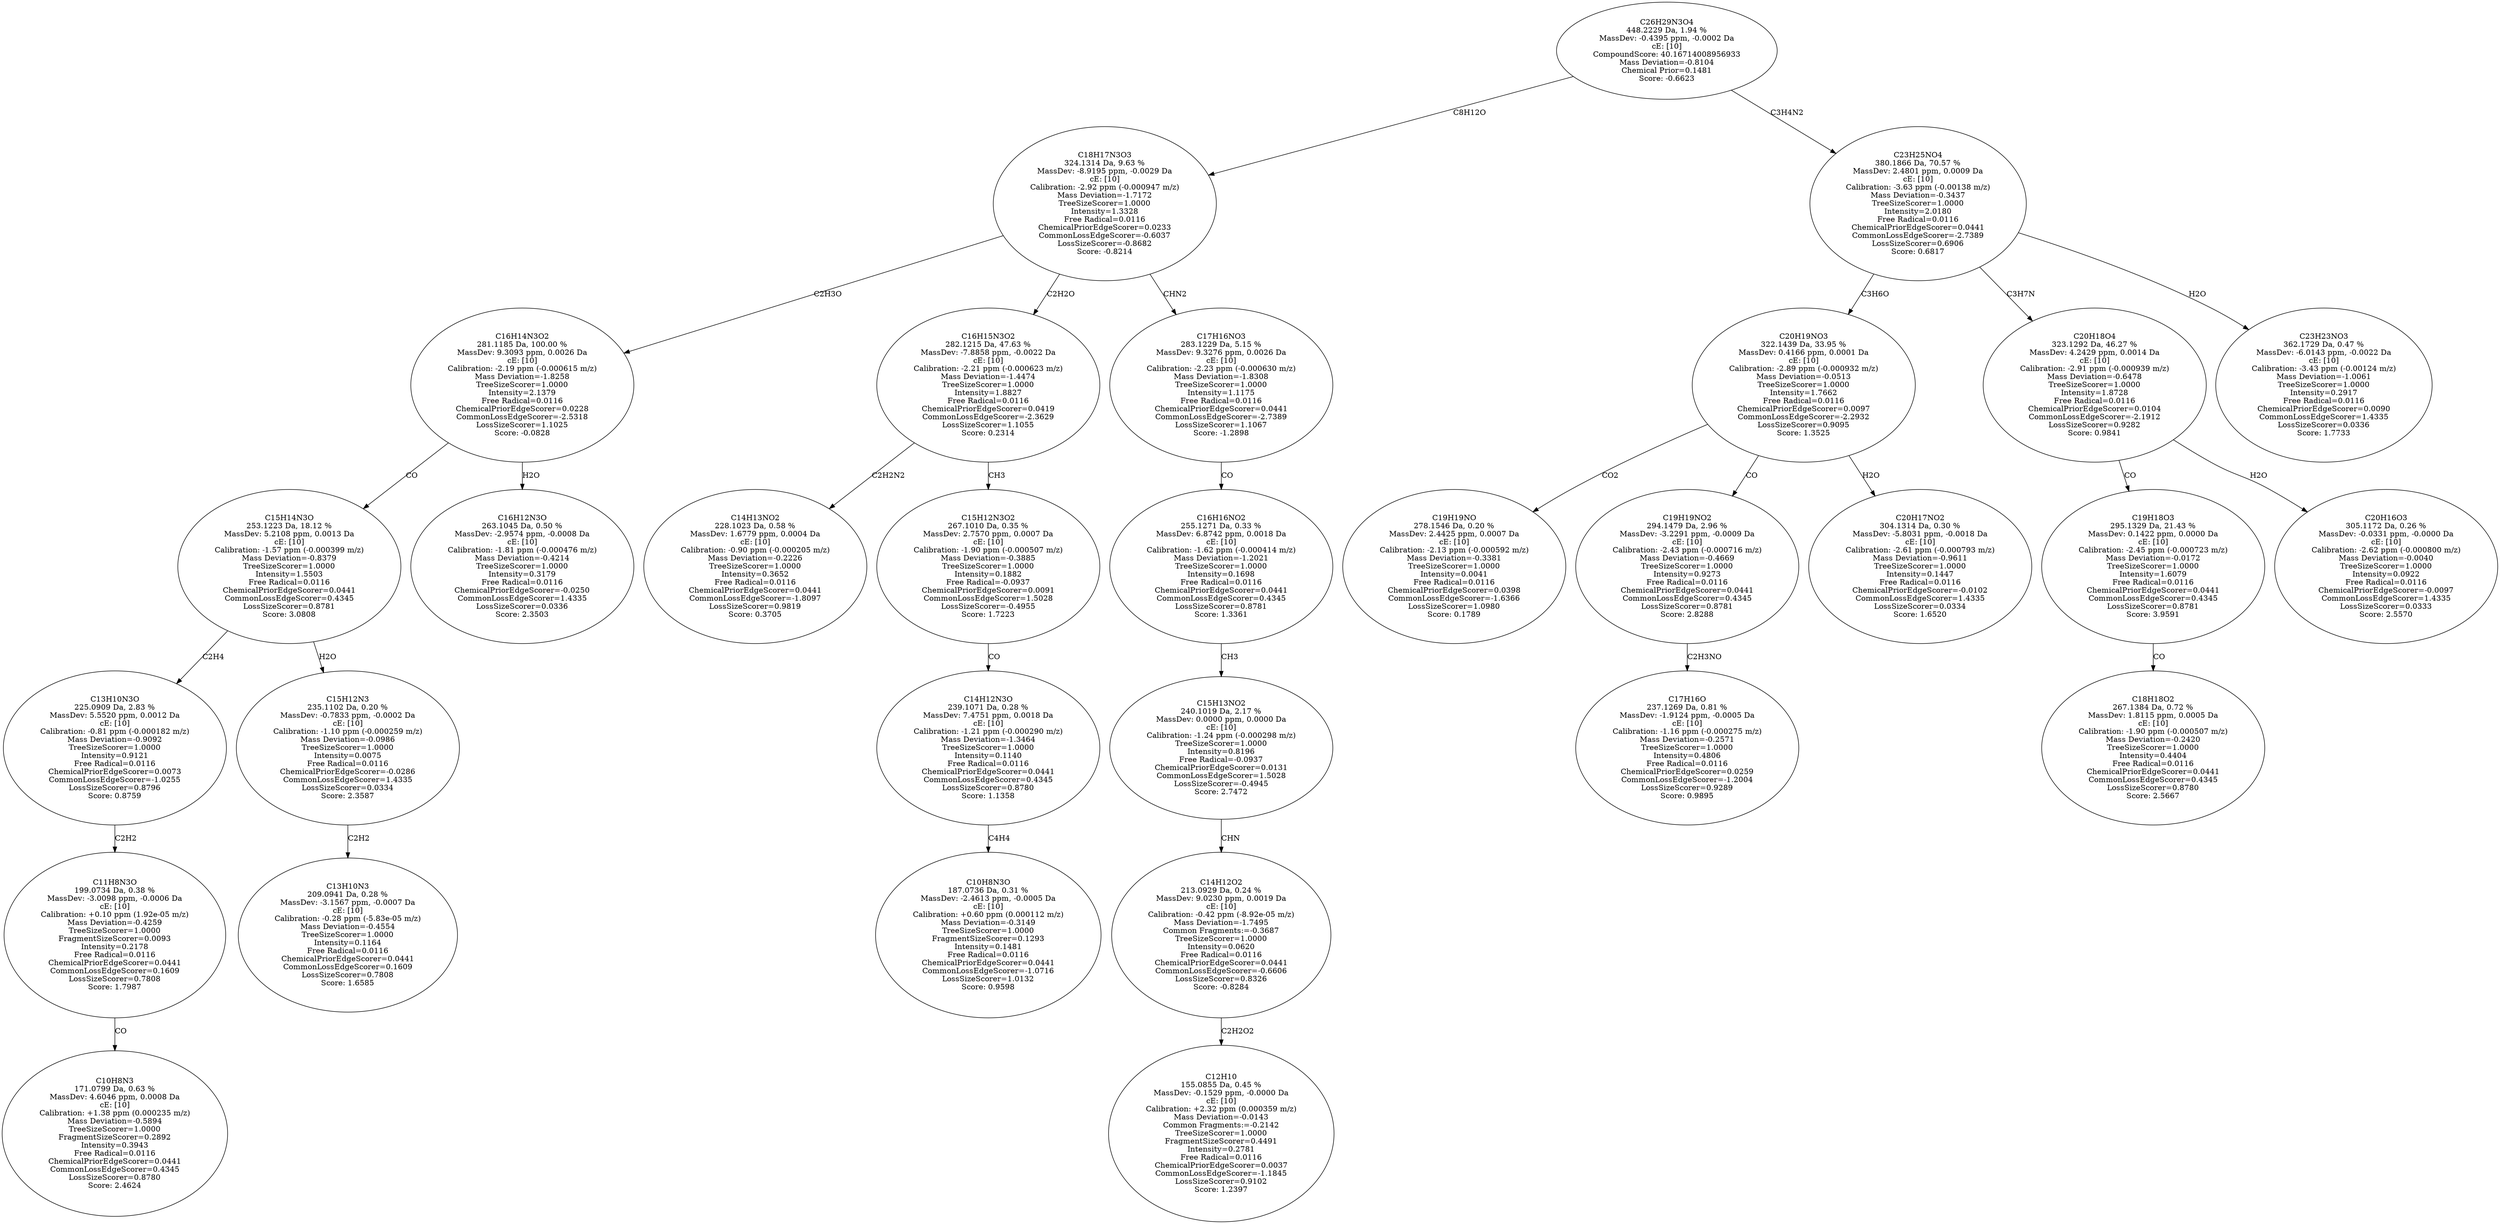 strict digraph {
v1 [label="C10H8N3\n171.0799 Da, 0.63 %\nMassDev: 4.6046 ppm, 0.0008 Da\ncE: [10]\nCalibration: +1.38 ppm (0.000235 m/z)\nMass Deviation=-0.5894\nTreeSizeScorer=1.0000\nFragmentSizeScorer=0.2892\nIntensity=0.3943\nFree Radical=0.0116\nChemicalPriorEdgeScorer=0.0441\nCommonLossEdgeScorer=0.4345\nLossSizeScorer=0.8780\nScore: 2.4624"];
v2 [label="C11H8N3O\n199.0734 Da, 0.38 %\nMassDev: -3.0098 ppm, -0.0006 Da\ncE: [10]\nCalibration: +0.10 ppm (1.92e-05 m/z)\nMass Deviation=-0.4259\nTreeSizeScorer=1.0000\nFragmentSizeScorer=0.0093\nIntensity=0.2178\nFree Radical=0.0116\nChemicalPriorEdgeScorer=0.0441\nCommonLossEdgeScorer=0.1609\nLossSizeScorer=0.7808\nScore: 1.7987"];
v3 [label="C13H10N3O\n225.0909 Da, 2.83 %\nMassDev: 5.5520 ppm, 0.0012 Da\ncE: [10]\nCalibration: -0.81 ppm (-0.000182 m/z)\nMass Deviation=-0.9092\nTreeSizeScorer=1.0000\nIntensity=0.9121\nFree Radical=0.0116\nChemicalPriorEdgeScorer=0.0073\nCommonLossEdgeScorer=-1.0255\nLossSizeScorer=0.8796\nScore: 0.8759"];
v4 [label="C13H10N3\n209.0941 Da, 0.28 %\nMassDev: -3.1567 ppm, -0.0007 Da\ncE: [10]\nCalibration: -0.28 ppm (-5.83e-05 m/z)\nMass Deviation=-0.4554\nTreeSizeScorer=1.0000\nIntensity=0.1164\nFree Radical=0.0116\nChemicalPriorEdgeScorer=0.0441\nCommonLossEdgeScorer=0.1609\nLossSizeScorer=0.7808\nScore: 1.6585"];
v5 [label="C15H12N3\n235.1102 Da, 0.20 %\nMassDev: -0.7833 ppm, -0.0002 Da\ncE: [10]\nCalibration: -1.10 ppm (-0.000259 m/z)\nMass Deviation=-0.0986\nTreeSizeScorer=1.0000\nIntensity=0.0075\nFree Radical=0.0116\nChemicalPriorEdgeScorer=-0.0286\nCommonLossEdgeScorer=1.4335\nLossSizeScorer=0.0334\nScore: 2.3587"];
v6 [label="C15H14N3O\n253.1223 Da, 18.12 %\nMassDev: 5.2108 ppm, 0.0013 Da\ncE: [10]\nCalibration: -1.57 ppm (-0.000399 m/z)\nMass Deviation=-0.8379\nTreeSizeScorer=1.0000\nIntensity=1.5503\nFree Radical=0.0116\nChemicalPriorEdgeScorer=0.0441\nCommonLossEdgeScorer=0.4345\nLossSizeScorer=0.8781\nScore: 3.0808"];
v7 [label="C16H12N3O\n263.1045 Da, 0.50 %\nMassDev: -2.9574 ppm, -0.0008 Da\ncE: [10]\nCalibration: -1.81 ppm (-0.000476 m/z)\nMass Deviation=-0.4214\nTreeSizeScorer=1.0000\nIntensity=0.3179\nFree Radical=0.0116\nChemicalPriorEdgeScorer=-0.0250\nCommonLossEdgeScorer=1.4335\nLossSizeScorer=0.0336\nScore: 2.3503"];
v8 [label="C16H14N3O2\n281.1185 Da, 100.00 %\nMassDev: 9.3093 ppm, 0.0026 Da\ncE: [10]\nCalibration: -2.19 ppm (-0.000615 m/z)\nMass Deviation=-1.8258\nTreeSizeScorer=1.0000\nIntensity=2.1379\nFree Radical=0.0116\nChemicalPriorEdgeScorer=0.0228\nCommonLossEdgeScorer=-2.5318\nLossSizeScorer=1.1025\nScore: -0.0828"];
v9 [label="C14H13NO2\n228.1023 Da, 0.58 %\nMassDev: 1.6779 ppm, 0.0004 Da\ncE: [10]\nCalibration: -0.90 ppm (-0.000205 m/z)\nMass Deviation=-0.2226\nTreeSizeScorer=1.0000\nIntensity=0.3652\nFree Radical=0.0116\nChemicalPriorEdgeScorer=0.0441\nCommonLossEdgeScorer=-1.8097\nLossSizeScorer=0.9819\nScore: 0.3705"];
v10 [label="C10H8N3O\n187.0736 Da, 0.31 %\nMassDev: -2.4613 ppm, -0.0005 Da\ncE: [10]\nCalibration: +0.60 ppm (0.000112 m/z)\nMass Deviation=-0.3149\nTreeSizeScorer=1.0000\nFragmentSizeScorer=0.1293\nIntensity=0.1481\nFree Radical=0.0116\nChemicalPriorEdgeScorer=0.0441\nCommonLossEdgeScorer=-1.0716\nLossSizeScorer=1.0132\nScore: 0.9598"];
v11 [label="C14H12N3O\n239.1071 Da, 0.28 %\nMassDev: 7.4751 ppm, 0.0018 Da\ncE: [10]\nCalibration: -1.21 ppm (-0.000290 m/z)\nMass Deviation=-1.3464\nTreeSizeScorer=1.0000\nIntensity=0.1140\nFree Radical=0.0116\nChemicalPriorEdgeScorer=0.0441\nCommonLossEdgeScorer=0.4345\nLossSizeScorer=0.8780\nScore: 1.1358"];
v12 [label="C15H12N3O2\n267.1010 Da, 0.35 %\nMassDev: 2.7570 ppm, 0.0007 Da\ncE: [10]\nCalibration: -1.90 ppm (-0.000507 m/z)\nMass Deviation=-0.3885\nTreeSizeScorer=1.0000\nIntensity=0.1882\nFree Radical=-0.0937\nChemicalPriorEdgeScorer=0.0091\nCommonLossEdgeScorer=1.5028\nLossSizeScorer=-0.4955\nScore: 1.7223"];
v13 [label="C16H15N3O2\n282.1215 Da, 47.63 %\nMassDev: -7.8858 ppm, -0.0022 Da\ncE: [10]\nCalibration: -2.21 ppm (-0.000623 m/z)\nMass Deviation=-1.4474\nTreeSizeScorer=1.0000\nIntensity=1.8827\nFree Radical=0.0116\nChemicalPriorEdgeScorer=0.0419\nCommonLossEdgeScorer=-2.3629\nLossSizeScorer=1.1055\nScore: 0.2314"];
v14 [label="C12H10\n155.0855 Da, 0.45 %\nMassDev: -0.1529 ppm, -0.0000 Da\ncE: [10]\nCalibration: +2.32 ppm (0.000359 m/z)\nMass Deviation=-0.0143\nCommon Fragments:=-0.2142\nTreeSizeScorer=1.0000\nFragmentSizeScorer=0.4491\nIntensity=0.2781\nFree Radical=0.0116\nChemicalPriorEdgeScorer=0.0037\nCommonLossEdgeScorer=-1.1845\nLossSizeScorer=0.9102\nScore: 1.2397"];
v15 [label="C14H12O2\n213.0929 Da, 0.24 %\nMassDev: 9.0230 ppm, 0.0019 Da\ncE: [10]\nCalibration: -0.42 ppm (-8.92e-05 m/z)\nMass Deviation=-1.7495\nCommon Fragments:=-0.3687\nTreeSizeScorer=1.0000\nIntensity=0.0620\nFree Radical=0.0116\nChemicalPriorEdgeScorer=0.0441\nCommonLossEdgeScorer=-0.6606\nLossSizeScorer=0.8326\nScore: -0.8284"];
v16 [label="C15H13NO2\n240.1019 Da, 2.17 %\nMassDev: 0.0000 ppm, 0.0000 Da\ncE: [10]\nCalibration: -1.24 ppm (-0.000298 m/z)\nTreeSizeScorer=1.0000\nIntensity=0.8196\nFree Radical=-0.0937\nChemicalPriorEdgeScorer=0.0131\nCommonLossEdgeScorer=1.5028\nLossSizeScorer=-0.4945\nScore: 2.7472"];
v17 [label="C16H16NO2\n255.1271 Da, 0.33 %\nMassDev: 6.8742 ppm, 0.0018 Da\ncE: [10]\nCalibration: -1.62 ppm (-0.000414 m/z)\nMass Deviation=-1.2021\nTreeSizeScorer=1.0000\nIntensity=0.1698\nFree Radical=0.0116\nChemicalPriorEdgeScorer=0.0441\nCommonLossEdgeScorer=0.4345\nLossSizeScorer=0.8781\nScore: 1.3361"];
v18 [label="C17H16NO3\n283.1229 Da, 5.15 %\nMassDev: 9.3276 ppm, 0.0026 Da\ncE: [10]\nCalibration: -2.23 ppm (-0.000630 m/z)\nMass Deviation=-1.8308\nTreeSizeScorer=1.0000\nIntensity=1.1175\nFree Radical=0.0116\nChemicalPriorEdgeScorer=0.0441\nCommonLossEdgeScorer=-2.7389\nLossSizeScorer=1.1067\nScore: -1.2898"];
v19 [label="C18H17N3O3\n324.1314 Da, 9.63 %\nMassDev: -8.9195 ppm, -0.0029 Da\ncE: [10]\nCalibration: -2.92 ppm (-0.000947 m/z)\nMass Deviation=-1.7172\nTreeSizeScorer=1.0000\nIntensity=1.3328\nFree Radical=0.0116\nChemicalPriorEdgeScorer=0.0233\nCommonLossEdgeScorer=-0.6037\nLossSizeScorer=-0.8682\nScore: -0.8214"];
v20 [label="C19H19NO\n278.1546 Da, 0.20 %\nMassDev: 2.4425 ppm, 0.0007 Da\ncE: [10]\nCalibration: -2.13 ppm (-0.000592 m/z)\nMass Deviation=-0.3381\nTreeSizeScorer=1.0000\nIntensity=0.0041\nFree Radical=0.0116\nChemicalPriorEdgeScorer=0.0398\nCommonLossEdgeScorer=-1.6366\nLossSizeScorer=1.0980\nScore: 0.1789"];
v21 [label="C17H16O\n237.1269 Da, 0.81 %\nMassDev: -1.9124 ppm, -0.0005 Da\ncE: [10]\nCalibration: -1.16 ppm (-0.000275 m/z)\nMass Deviation=-0.2571\nTreeSizeScorer=1.0000\nIntensity=0.4806\nFree Radical=0.0116\nChemicalPriorEdgeScorer=0.0259\nCommonLossEdgeScorer=-1.2004\nLossSizeScorer=0.9289\nScore: 0.9895"];
v22 [label="C19H19NO2\n294.1479 Da, 2.96 %\nMassDev: -3.2291 ppm, -0.0009 Da\ncE: [10]\nCalibration: -2.43 ppm (-0.000716 m/z)\nMass Deviation=-0.4669\nTreeSizeScorer=1.0000\nIntensity=0.9273\nFree Radical=0.0116\nChemicalPriorEdgeScorer=0.0441\nCommonLossEdgeScorer=0.4345\nLossSizeScorer=0.8781\nScore: 2.8288"];
v23 [label="C20H17NO2\n304.1314 Da, 0.30 %\nMassDev: -5.8031 ppm, -0.0018 Da\ncE: [10]\nCalibration: -2.61 ppm (-0.000793 m/z)\nMass Deviation=-0.9611\nTreeSizeScorer=1.0000\nIntensity=0.1447\nFree Radical=0.0116\nChemicalPriorEdgeScorer=-0.0102\nCommonLossEdgeScorer=1.4335\nLossSizeScorer=0.0334\nScore: 1.6520"];
v24 [label="C20H19NO3\n322.1439 Da, 33.95 %\nMassDev: 0.4166 ppm, 0.0001 Da\ncE: [10]\nCalibration: -2.89 ppm (-0.000932 m/z)\nMass Deviation=-0.0513\nTreeSizeScorer=1.0000\nIntensity=1.7662\nFree Radical=0.0116\nChemicalPriorEdgeScorer=0.0097\nCommonLossEdgeScorer=-2.2932\nLossSizeScorer=0.9095\nScore: 1.3525"];
v25 [label="C18H18O2\n267.1384 Da, 0.72 %\nMassDev: 1.8115 ppm, 0.0005 Da\ncE: [10]\nCalibration: -1.90 ppm (-0.000507 m/z)\nMass Deviation=-0.2420\nTreeSizeScorer=1.0000\nIntensity=0.4404\nFree Radical=0.0116\nChemicalPriorEdgeScorer=0.0441\nCommonLossEdgeScorer=0.4345\nLossSizeScorer=0.8780\nScore: 2.5667"];
v26 [label="C19H18O3\n295.1329 Da, 21.43 %\nMassDev: 0.1422 ppm, 0.0000 Da\ncE: [10]\nCalibration: -2.45 ppm (-0.000723 m/z)\nMass Deviation=-0.0172\nTreeSizeScorer=1.0000\nIntensity=1.6079\nFree Radical=0.0116\nChemicalPriorEdgeScorer=0.0441\nCommonLossEdgeScorer=0.4345\nLossSizeScorer=0.8781\nScore: 3.9591"];
v27 [label="C20H16O3\n305.1172 Da, 0.26 %\nMassDev: -0.0331 ppm, -0.0000 Da\ncE: [10]\nCalibration: -2.62 ppm (-0.000800 m/z)\nMass Deviation=-0.0040\nTreeSizeScorer=1.0000\nIntensity=0.0922\nFree Radical=0.0116\nChemicalPriorEdgeScorer=-0.0097\nCommonLossEdgeScorer=1.4335\nLossSizeScorer=0.0333\nScore: 2.5570"];
v28 [label="C20H18O4\n323.1292 Da, 46.27 %\nMassDev: 4.2429 ppm, 0.0014 Da\ncE: [10]\nCalibration: -2.91 ppm (-0.000939 m/z)\nMass Deviation=-0.6478\nTreeSizeScorer=1.0000\nIntensity=1.8728\nFree Radical=0.0116\nChemicalPriorEdgeScorer=0.0104\nCommonLossEdgeScorer=-2.1912\nLossSizeScorer=0.9282\nScore: 0.9841"];
v29 [label="C23H23NO3\n362.1729 Da, 0.47 %\nMassDev: -6.0143 ppm, -0.0022 Da\ncE: [10]\nCalibration: -3.43 ppm (-0.00124 m/z)\nMass Deviation=-1.0061\nTreeSizeScorer=1.0000\nIntensity=0.2917\nFree Radical=0.0116\nChemicalPriorEdgeScorer=0.0090\nCommonLossEdgeScorer=1.4335\nLossSizeScorer=0.0336\nScore: 1.7733"];
v30 [label="C23H25NO4\n380.1866 Da, 70.57 %\nMassDev: 2.4801 ppm, 0.0009 Da\ncE: [10]\nCalibration: -3.63 ppm (-0.00138 m/z)\nMass Deviation=-0.3437\nTreeSizeScorer=1.0000\nIntensity=2.0180\nFree Radical=0.0116\nChemicalPriorEdgeScorer=0.0441\nCommonLossEdgeScorer=-2.7389\nLossSizeScorer=0.6906\nScore: 0.6817"];
v31 [label="C26H29N3O4\n448.2229 Da, 1.94 %\nMassDev: -0.4395 ppm, -0.0002 Da\ncE: [10]\nCompoundScore: 40.16714008956933\nMass Deviation=-0.8104\nChemical Prior=0.1481\nScore: -0.6623"];
v2 -> v1 [label="CO"];
v3 -> v2 [label="C2H2"];
v6 -> v3 [label="C2H4"];
v5 -> v4 [label="C2H2"];
v6 -> v5 [label="H2O"];
v8 -> v6 [label="CO"];
v8 -> v7 [label="H2O"];
v19 -> v8 [label="C2H3O"];
v13 -> v9 [label="C2H2N2"];
v11 -> v10 [label="C4H4"];
v12 -> v11 [label="CO"];
v13 -> v12 [label="CH3"];
v19 -> v13 [label="C2H2O"];
v15 -> v14 [label="C2H2O2"];
v16 -> v15 [label="CHN"];
v17 -> v16 [label="CH3"];
v18 -> v17 [label="CO"];
v19 -> v18 [label="CHN2"];
v31 -> v19 [label="C8H12O"];
v24 -> v20 [label="CO2"];
v22 -> v21 [label="C2H3NO"];
v24 -> v22 [label="CO"];
v24 -> v23 [label="H2O"];
v30 -> v24 [label="C3H6O"];
v26 -> v25 [label="CO"];
v28 -> v26 [label="CO"];
v28 -> v27 [label="H2O"];
v30 -> v28 [label="C3H7N"];
v30 -> v29 [label="H2O"];
v31 -> v30 [label="C3H4N2"];
}